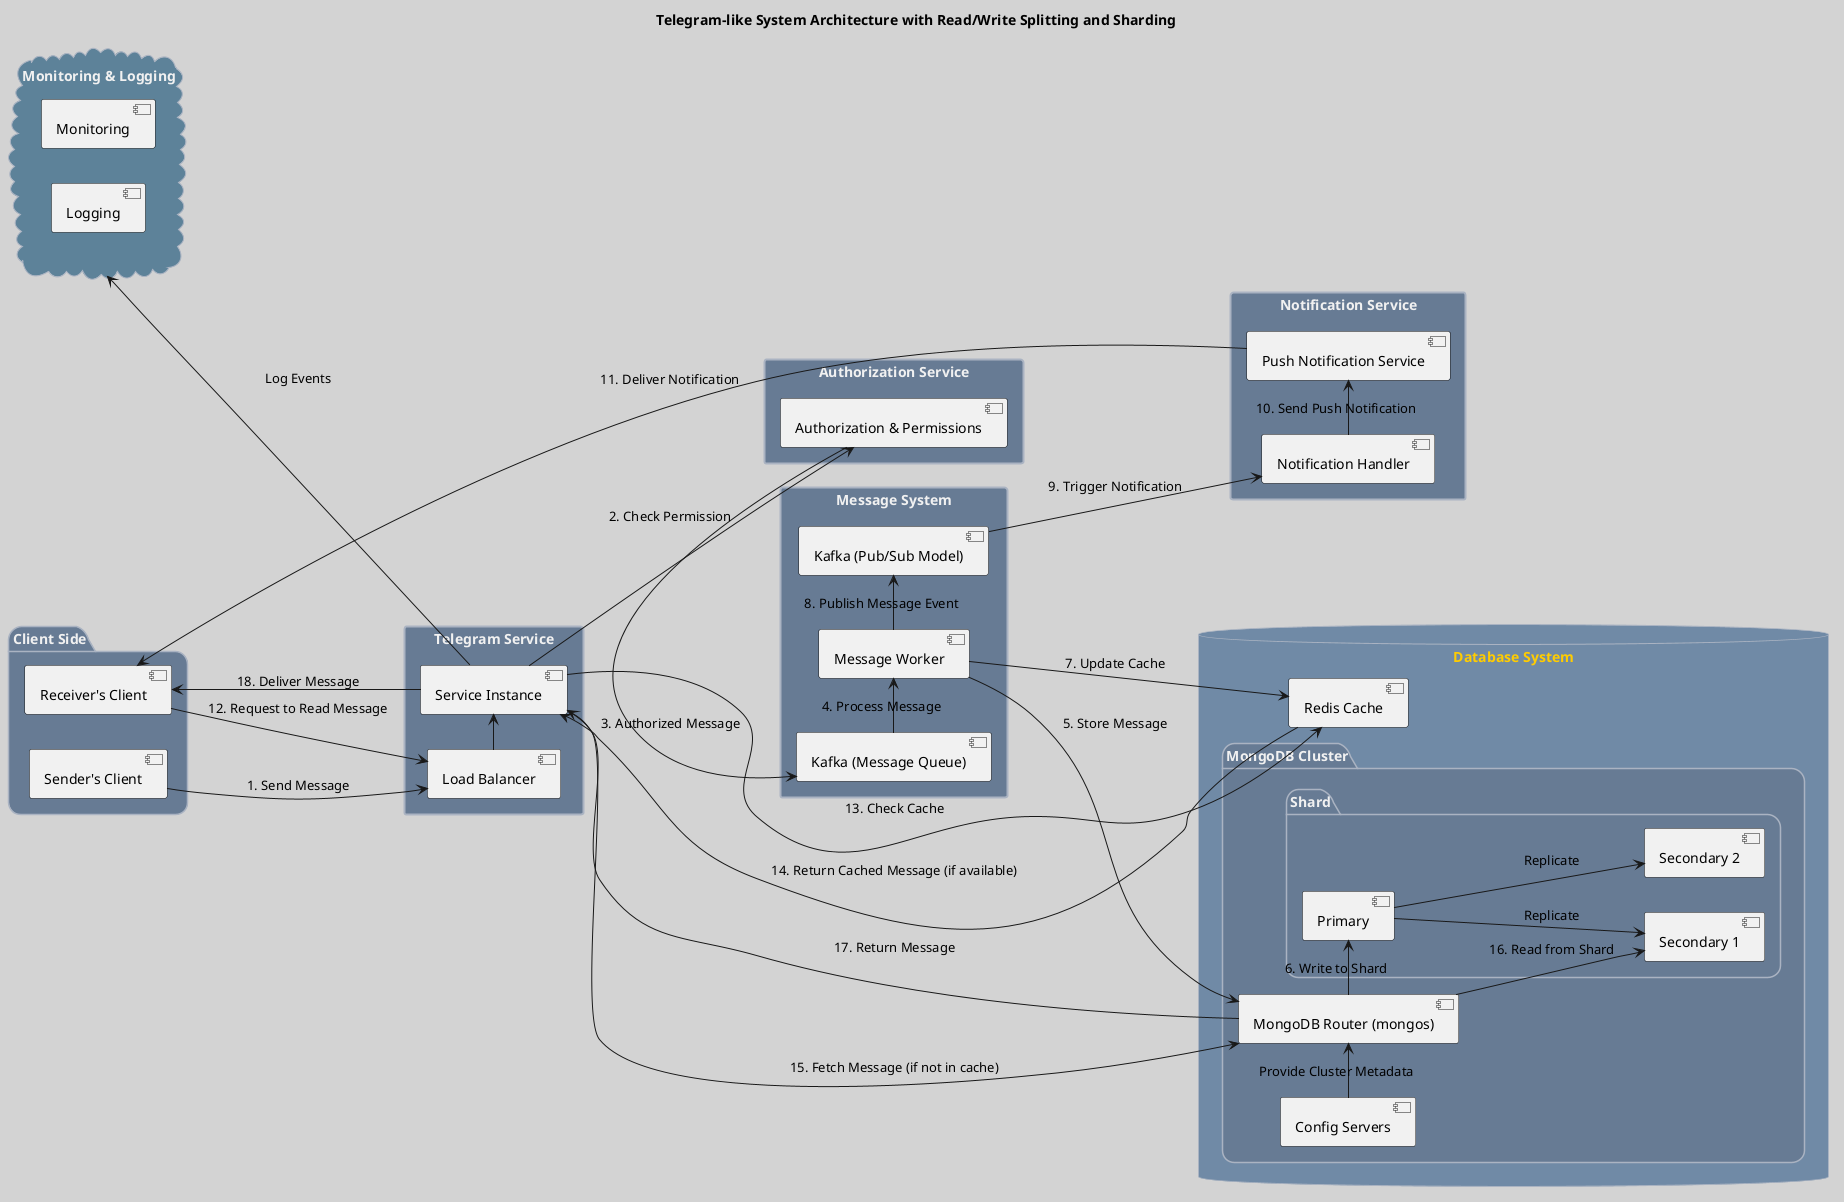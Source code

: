 @startuml
title Telegram-like System Architecture with Read/Write Splitting and Sharding

skinparam backgroundColor #D3D3D3
skinparam Shadowing false
skinparam rectangle {
  BackgroundColor #4F6377
  BorderColor #AAB3C2
  FontColor #F1F1F1
  BorderThickness 2
}
skinparam package {
  BackgroundColor #677B94
  BorderColor #AAB3C2
  FontColor #F1F1F1
  RoundCorner 25
}
skinparam cloud {
  BackgroundColor #5D8299
  BorderColor #AAB3C2
  FontColor #F1F1F1
  RoundCorner 30
}
skinparam database {
  BackgroundColor #708AA6
  BorderColor #AAB3C2
  FontColor #FFCC00
  RoundCorner 20
}

left to right direction

package "Client Side" {
  [Sender's Client]
  [Receiver's Client]
}

rectangle "Telegram Service" {
  [Load Balancer]
  [Service Instance]
}

rectangle "Authorization Service" {
  [Authorization & Permissions]
}

rectangle "Message System" {
  [Kafka (Message Queue)]
  [Kafka (Pub/Sub Model)]
  [Message Worker]
}

rectangle "Notification Service" {
  [Notification Handler]
  [Push Notification Service]
}

database "Database System" {
  package "MongoDB Cluster" {
    [Config Servers]
    package "Shard" {
      [Primary]
      [Secondary 1]
      [Secondary 2]
    }
    [MongoDB Router (mongos)]
  }
  [Redis Cache]
}

cloud "Monitoring & Logging" {
  [Monitoring]
  [Logging]
}

' Send Message Flow
[Sender's Client] -right-> [Load Balancer]: 1. Send Message
[Load Balancer] -right-> [Service Instance]
[Service Instance] -down-> [Authorization & Permissions]: 2. Check Permission
[Authorization & Permissions] -right-> [Kafka (Message Queue)]: 3. Authorized Message
[Kafka (Message Queue)] -right-> [Message Worker]: 4. Process Message
[Message Worker] -down-> [MongoDB Router (mongos)]: 5. Store Message
[MongoDB Router (mongos)] -right-> [Primary]: 6. Write to Shard
[Message Worker] -down-> [Redis Cache]: 7. Update Cache
[Message Worker] -right-> [Kafka (Pub/Sub Model)]: 8. Publish Message Event

[Kafka (Pub/Sub Model)] -down-> [Notification Handler]: 9. Trigger Notification
[Notification Handler] -right-> [Push Notification Service]: 10. Send Push Notification
[Push Notification Service] -up-> [Receiver's Client]: 11. Deliver Notification

' Read Message Flow
[Receiver's Client] -right-> [Load Balancer]: 12. Request to Read Message
[Service Instance] -down-> [Redis Cache]: 13. Check Cache
[Redis Cache] -up-> [Service Instance]: 14. Return Cached Message (if available)
[Service Instance] -down-> [MongoDB Router (mongos)]: 15. Fetch Message (if not in cache)
[MongoDB Router (mongos)] -right-> [Secondary 1]: 16. Read from Shard
[MongoDB Router (mongos)] -up-> [Service Instance]: 17. Return Message
[Service Instance] -up-> [Receiver's Client]: 18. Deliver Message

' Replication
[Primary] -down-> [Secondary 1]: Replicate
[Primary] -down-> [Secondary 2]: Replicate

' Config Servers
[Config Servers] -right-> [MongoDB Router (mongos)]: Provide Cluster Metadata

' Logging and Monitoring
[Service Instance] -up-> [Monitoring & Logging]: Log Events

@enduml
